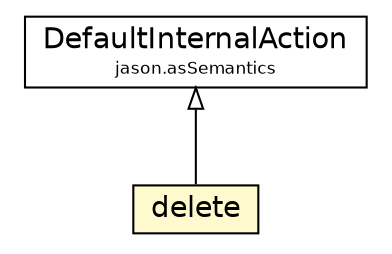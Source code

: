 #!/usr/local/bin/dot
#
# Class diagram 
# Generated by UMLGraph version 5.1 (http://www.umlgraph.org/)
#

digraph G {
	edge [fontname="Helvetica",fontsize=10,labelfontname="Helvetica",labelfontsize=10];
	node [fontname="Helvetica",fontsize=10,shape=plaintext];
	nodesep=0.25;
	ranksep=0.5;
	// jason.asSemantics.DefaultInternalAction
	c60620 [label=<<table title="jason.asSemantics.DefaultInternalAction" border="0" cellborder="1" cellspacing="0" cellpadding="2" port="p" href="../asSemantics/DefaultInternalAction.html">
		<tr><td><table border="0" cellspacing="0" cellpadding="1">
<tr><td align="center" balign="center"> DefaultInternalAction </td></tr>
<tr><td align="center" balign="center"><font point-size="8.0"> jason.asSemantics </font></td></tr>
		</table></td></tr>
		</table>>, fontname="Helvetica", fontcolor="black", fontsize=14.0];
	// jason.stdlib.delete
	c60829 [label=<<table title="jason.stdlib.delete" border="0" cellborder="1" cellspacing="0" cellpadding="2" port="p" bgcolor="lemonChiffon" href="./delete.html">
		<tr><td><table border="0" cellspacing="0" cellpadding="1">
<tr><td align="center" balign="center"> delete </td></tr>
		</table></td></tr>
		</table>>, fontname="Helvetica", fontcolor="black", fontsize=14.0];
	//jason.stdlib.delete extends jason.asSemantics.DefaultInternalAction
	c60620:p -> c60829:p [dir=back,arrowtail=empty];
}


